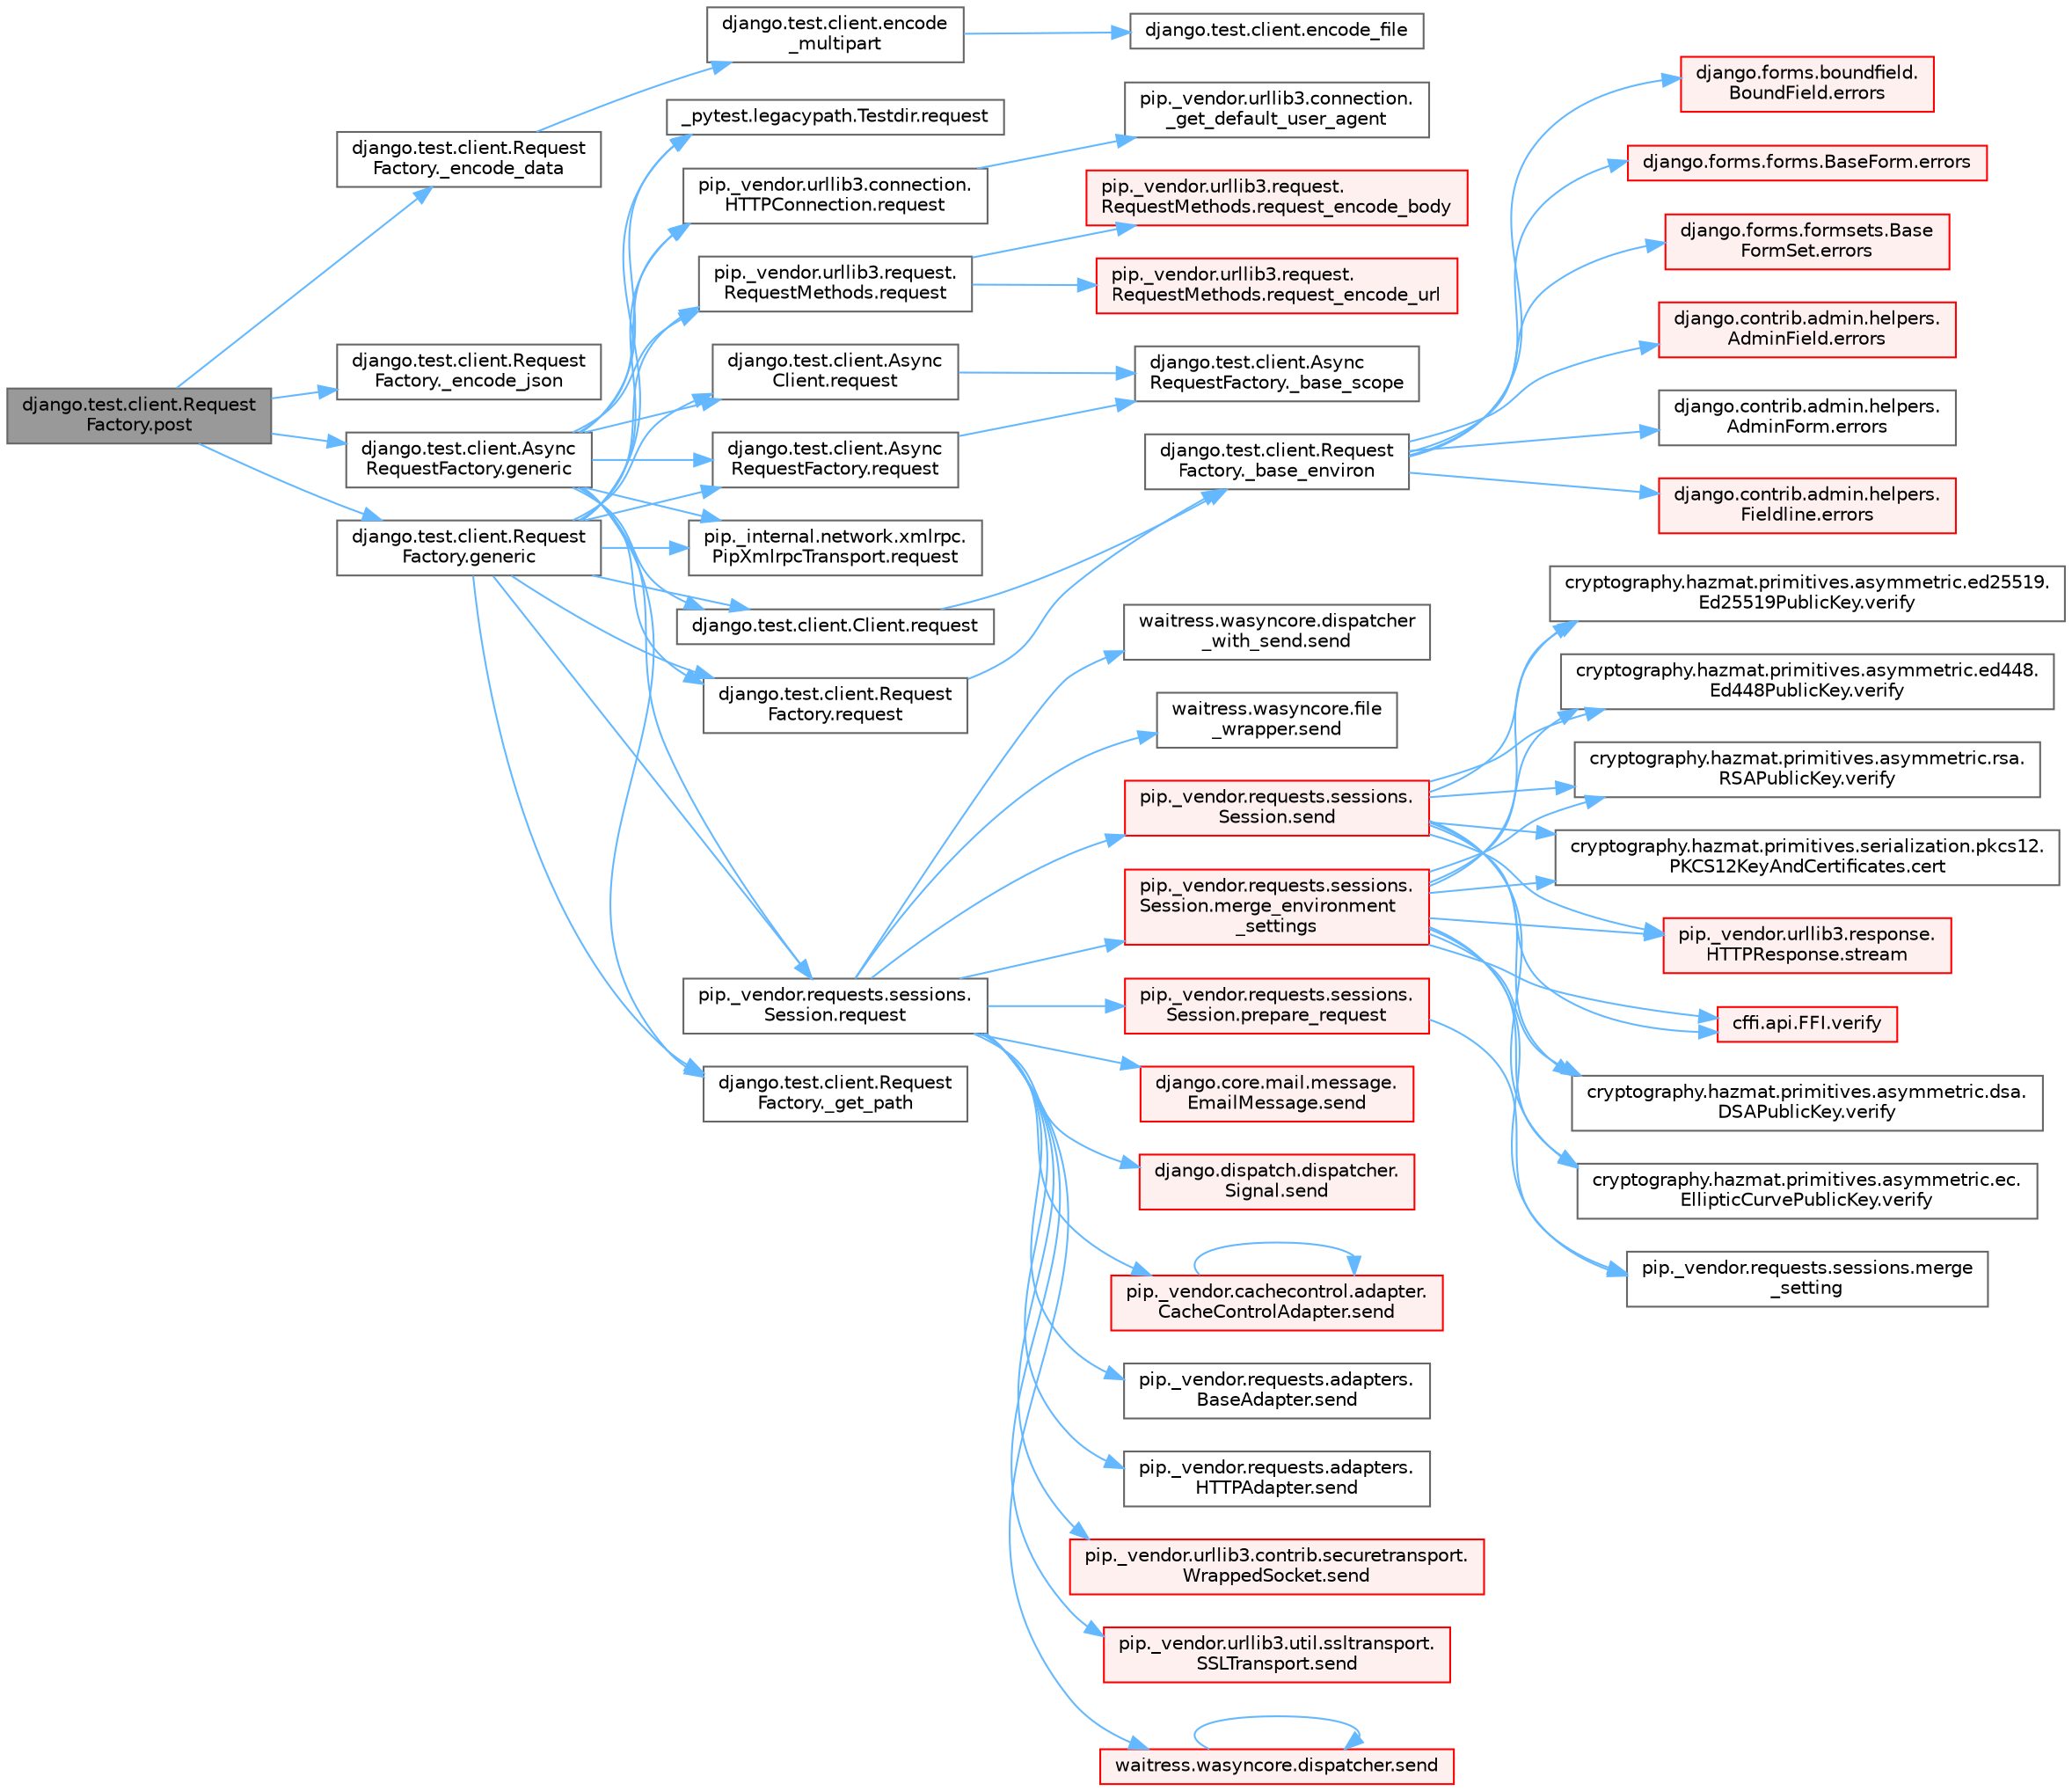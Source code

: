 digraph "django.test.client.RequestFactory.post"
{
 // LATEX_PDF_SIZE
  bgcolor="transparent";
  edge [fontname=Helvetica,fontsize=10,labelfontname=Helvetica,labelfontsize=10];
  node [fontname=Helvetica,fontsize=10,shape=box,height=0.2,width=0.4];
  rankdir="LR";
  Node1 [id="Node000001",label="django.test.client.Request\lFactory.post",height=0.2,width=0.4,color="gray40", fillcolor="grey60", style="filled", fontcolor="black",tooltip=" "];
  Node1 -> Node2 [id="edge1_Node000001_Node000002",color="steelblue1",style="solid",tooltip=" "];
  Node2 [id="Node000002",label="django.test.client.Request\lFactory._encode_data",height=0.2,width=0.4,color="grey40", fillcolor="white", style="filled",URL="$classdjango_1_1test_1_1client_1_1_request_factory.html#a33edfcee8130bcc1c0c4a8fca2b0f743",tooltip=" "];
  Node2 -> Node3 [id="edge2_Node000002_Node000003",color="steelblue1",style="solid",tooltip=" "];
  Node3 [id="Node000003",label="django.test.client.encode\l_multipart",height=0.2,width=0.4,color="grey40", fillcolor="white", style="filled",URL="$namespacedjango_1_1test_1_1client.html#a6a5192c82899ffd56b22933f1b4a7490",tooltip=" "];
  Node3 -> Node4 [id="edge3_Node000003_Node000004",color="steelblue1",style="solid",tooltip=" "];
  Node4 [id="Node000004",label="django.test.client.encode_file",height=0.2,width=0.4,color="grey40", fillcolor="white", style="filled",URL="$namespacedjango_1_1test_1_1client.html#ad52a4b4d0c31b4eb2e82748cdaa40d5e",tooltip=" "];
  Node1 -> Node5 [id="edge4_Node000001_Node000005",color="steelblue1",style="solid",tooltip=" "];
  Node5 [id="Node000005",label="django.test.client.Request\lFactory._encode_json",height=0.2,width=0.4,color="grey40", fillcolor="white", style="filled",URL="$classdjango_1_1test_1_1client_1_1_request_factory.html#a9777137714cd886cc1039022bda5db01",tooltip=" "];
  Node1 -> Node6 [id="edge5_Node000001_Node000006",color="steelblue1",style="solid",tooltip=" "];
  Node6 [id="Node000006",label="django.test.client.Async\lRequestFactory.generic",height=0.2,width=0.4,color="grey40", fillcolor="white", style="filled",URL="$classdjango_1_1test_1_1client_1_1_async_request_factory.html#a470d6888694e77c09bd7d8bf6d588233",tooltip=" "];
  Node6 -> Node7 [id="edge6_Node000006_Node000007",color="steelblue1",style="solid",tooltip=" "];
  Node7 [id="Node000007",label="django.test.client.Request\lFactory._get_path",height=0.2,width=0.4,color="grey40", fillcolor="white", style="filled",URL="$classdjango_1_1test_1_1client_1_1_request_factory.html#a302ee1757ca68b1b60b32b3828df772d",tooltip=" "];
  Node6 -> Node8 [id="edge7_Node000006_Node000008",color="steelblue1",style="solid",tooltip=" "];
  Node8 [id="Node000008",label="_pytest.legacypath.Testdir.request",height=0.2,width=0.4,color="grey40", fillcolor="white", style="filled",URL="$class__pytest_1_1legacypath_1_1_testdir.html#a0e10c900efcd764da85254119e4d64c4",tooltip=" "];
  Node6 -> Node9 [id="edge8_Node000006_Node000009",color="steelblue1",style="solid",tooltip=" "];
  Node9 [id="Node000009",label="django.test.client.Async\lClient.request",height=0.2,width=0.4,color="grey40", fillcolor="white", style="filled",URL="$classdjango_1_1test_1_1client_1_1_async_client.html#a891cc2f6b81dcf3583bbbde8d21a713a",tooltip=" "];
  Node9 -> Node10 [id="edge9_Node000009_Node000010",color="steelblue1",style="solid",tooltip=" "];
  Node10 [id="Node000010",label="django.test.client.Async\lRequestFactory._base_scope",height=0.2,width=0.4,color="grey40", fillcolor="white", style="filled",URL="$classdjango_1_1test_1_1client_1_1_async_request_factory.html#a0e43cc21668d0a42c46524d5116d8654",tooltip=" "];
  Node6 -> Node11 [id="edge10_Node000006_Node000011",color="steelblue1",style="solid",tooltip=" "];
  Node11 [id="Node000011",label="django.test.client.Async\lRequestFactory.request",height=0.2,width=0.4,color="grey40", fillcolor="white", style="filled",URL="$classdjango_1_1test_1_1client_1_1_async_request_factory.html#aab026845547a4c2d9203b8710b90f6cd",tooltip=" "];
  Node11 -> Node10 [id="edge11_Node000011_Node000010",color="steelblue1",style="solid",tooltip=" "];
  Node6 -> Node12 [id="edge12_Node000006_Node000012",color="steelblue1",style="solid",tooltip=" "];
  Node12 [id="Node000012",label="django.test.client.Client.request",height=0.2,width=0.4,color="grey40", fillcolor="white", style="filled",URL="$classdjango_1_1test_1_1client_1_1_client.html#a2f51c5251142ab6503937051936e33fa",tooltip=" "];
  Node12 -> Node13 [id="edge13_Node000012_Node000013",color="steelblue1",style="solid",tooltip=" "];
  Node13 [id="Node000013",label="django.test.client.Request\lFactory._base_environ",height=0.2,width=0.4,color="grey40", fillcolor="white", style="filled",URL="$classdjango_1_1test_1_1client_1_1_request_factory.html#ab650654b992f4e9fc9e30bd0442973c1",tooltip=" "];
  Node13 -> Node14 [id="edge14_Node000013_Node000014",color="steelblue1",style="solid",tooltip=" "];
  Node14 [id="Node000014",label="django.contrib.admin.helpers.\lAdminField.errors",height=0.2,width=0.4,color="red", fillcolor="#FFF0F0", style="filled",URL="$classdjango_1_1contrib_1_1admin_1_1helpers_1_1_admin_field.html#a2ed7041739e06b7ebeb076401379c675",tooltip=" "];
  Node13 -> Node1824 [id="edge15_Node000013_Node001824",color="steelblue1",style="solid",tooltip=" "];
  Node1824 [id="Node001824",label="django.contrib.admin.helpers.\lAdminForm.errors",height=0.2,width=0.4,color="grey40", fillcolor="white", style="filled",URL="$classdjango_1_1contrib_1_1admin_1_1helpers_1_1_admin_form.html#a3ccc9540a232de721c24f95c26a2b34a",tooltip=" "];
  Node13 -> Node1825 [id="edge16_Node000013_Node001825",color="steelblue1",style="solid",tooltip=" "];
  Node1825 [id="Node001825",label="django.contrib.admin.helpers.\lFieldline.errors",height=0.2,width=0.4,color="red", fillcolor="#FFF0F0", style="filled",URL="$classdjango_1_1contrib_1_1admin_1_1helpers_1_1_fieldline.html#ac0094313ce4b91212414f914a381499d",tooltip=" "];
  Node13 -> Node1826 [id="edge17_Node000013_Node001826",color="steelblue1",style="solid",tooltip=" "];
  Node1826 [id="Node001826",label="django.forms.boundfield.\lBoundField.errors",height=0.2,width=0.4,color="red", fillcolor="#FFF0F0", style="filled",URL="$classdjango_1_1forms_1_1boundfield_1_1_bound_field.html#a47569da22ccdcdd1bb15a2506a0a5f6e",tooltip=" "];
  Node13 -> Node1827 [id="edge18_Node000013_Node001827",color="steelblue1",style="solid",tooltip=" "];
  Node1827 [id="Node001827",label="django.forms.forms.BaseForm.errors",height=0.2,width=0.4,color="red", fillcolor="#FFF0F0", style="filled",URL="$classdjango_1_1forms_1_1forms_1_1_base_form.html#aca47cb75eb6c321d1c429b33eca94d49",tooltip=" "];
  Node13 -> Node1912 [id="edge19_Node000013_Node001912",color="steelblue1",style="solid",tooltip=" "];
  Node1912 [id="Node001912",label="django.forms.formsets.Base\lFormSet.errors",height=0.2,width=0.4,color="red", fillcolor="#FFF0F0", style="filled",URL="$classdjango_1_1forms_1_1formsets_1_1_base_form_set.html#a9e249e2240c3ae2775249e3d3da42020",tooltip=" "];
  Node6 -> Node475 [id="edge20_Node000006_Node000475",color="steelblue1",style="solid",tooltip=" "];
  Node475 [id="Node000475",label="django.test.client.Request\lFactory.request",height=0.2,width=0.4,color="grey40", fillcolor="white", style="filled",URL="$classdjango_1_1test_1_1client_1_1_request_factory.html#adae411ab0df6839c5364b647e4dc63ad",tooltip=" "];
  Node475 -> Node13 [id="edge21_Node000475_Node000013",color="steelblue1",style="solid",tooltip=" "];
  Node6 -> Node476 [id="edge22_Node000006_Node000476",color="steelblue1",style="solid",tooltip=" "];
  Node476 [id="Node000476",label="pip._internal.network.xmlrpc.\lPipXmlrpcTransport.request",height=0.2,width=0.4,color="grey40", fillcolor="white", style="filled",URL="$classpip_1_1__internal_1_1network_1_1xmlrpc_1_1_pip_xmlrpc_transport.html#a91d1ed180fbf8bcc25f6747a72614c5f",tooltip=" "];
  Node6 -> Node477 [id="edge23_Node000006_Node000477",color="steelblue1",style="solid",tooltip=" "];
  Node477 [id="Node000477",label="pip._vendor.requests.sessions.\lSession.request",height=0.2,width=0.4,color="grey40", fillcolor="white", style="filled",URL="$classpip_1_1__vendor_1_1requests_1_1sessions_1_1_session.html#a3dddfa16e93faa1a1a553936d913482b",tooltip=" "];
  Node477 -> Node478 [id="edge24_Node000477_Node000478",color="steelblue1",style="solid",tooltip=" "];
  Node478 [id="Node000478",label="pip._vendor.requests.sessions.\lSession.merge_environment\l_settings",height=0.2,width=0.4,color="red", fillcolor="#FFF0F0", style="filled",URL="$classpip_1_1__vendor_1_1requests_1_1sessions_1_1_session.html#a1bbc07ae0fd8434a0ae651e3eb482be0",tooltip=" "];
  Node478 -> Node479 [id="edge25_Node000478_Node000479",color="steelblue1",style="solid",tooltip=" "];
  Node479 [id="Node000479",label="cryptography.hazmat.primitives.serialization.pkcs12.\lPKCS12KeyAndCertificates.cert",height=0.2,width=0.4,color="grey40", fillcolor="white", style="filled",URL="$classcryptography_1_1hazmat_1_1primitives_1_1serialization_1_1pkcs12_1_1_p_k_c_s12_key_and_certificates.html#a7a1d98fee8ed8175805ab085c9ecb5e0",tooltip=" "];
  Node478 -> Node480 [id="edge26_Node000478_Node000480",color="steelblue1",style="solid",tooltip=" "];
  Node480 [id="Node000480",label="pip._vendor.requests.sessions.merge\l_setting",height=0.2,width=0.4,color="grey40", fillcolor="white", style="filled",URL="$namespacepip_1_1__vendor_1_1requests_1_1sessions.html#a2ff5e46d93c274334e41f4544e9eda84",tooltip=" "];
  Node478 -> Node208 [id="edge27_Node000478_Node000208",color="steelblue1",style="solid",tooltip=" "];
  Node208 [id="Node000208",label="pip._vendor.urllib3.response.\lHTTPResponse.stream",height=0.2,width=0.4,color="red", fillcolor="#FFF0F0", style="filled",URL="$classpip_1_1__vendor_1_1urllib3_1_1response_1_1_h_t_t_p_response.html#a8d802b25f09dd341838a1d631ffc4f62",tooltip=" "];
  Node478 -> Node481 [id="edge28_Node000478_Node000481",color="steelblue1",style="solid",tooltip=" "];
  Node481 [id="Node000481",label="cffi.api.FFI.verify",height=0.2,width=0.4,color="red", fillcolor="#FFF0F0", style="filled",URL="$classcffi_1_1api_1_1_f_f_i.html#ac05cd4cf779cb85543c4cd5fa8a6d333",tooltip=" "];
  Node478 -> Node483 [id="edge29_Node000478_Node000483",color="steelblue1",style="solid",tooltip=" "];
  Node483 [id="Node000483",label="cryptography.hazmat.primitives.asymmetric.dsa.\lDSAPublicKey.verify",height=0.2,width=0.4,color="grey40", fillcolor="white", style="filled",URL="$classcryptography_1_1hazmat_1_1primitives_1_1asymmetric_1_1dsa_1_1_d_s_a_public_key.html#ad0552a7e074dda3d2486b6e918cfc9d8",tooltip=" "];
  Node478 -> Node484 [id="edge30_Node000478_Node000484",color="steelblue1",style="solid",tooltip=" "];
  Node484 [id="Node000484",label="cryptography.hazmat.primitives.asymmetric.ec.\lEllipticCurvePublicKey.verify",height=0.2,width=0.4,color="grey40", fillcolor="white", style="filled",URL="$classcryptography_1_1hazmat_1_1primitives_1_1asymmetric_1_1ec_1_1_elliptic_curve_public_key.html#a7f75c00034242b7ae917b567db16bf60",tooltip=" "];
  Node478 -> Node485 [id="edge31_Node000478_Node000485",color="steelblue1",style="solid",tooltip=" "];
  Node485 [id="Node000485",label="cryptography.hazmat.primitives.asymmetric.ed25519.\lEd25519PublicKey.verify",height=0.2,width=0.4,color="grey40", fillcolor="white", style="filled",URL="$classcryptography_1_1hazmat_1_1primitives_1_1asymmetric_1_1ed25519_1_1_ed25519_public_key.html#a23d01b9908cadb1f6765bd6792371c80",tooltip=" "];
  Node478 -> Node486 [id="edge32_Node000478_Node000486",color="steelblue1",style="solid",tooltip=" "];
  Node486 [id="Node000486",label="cryptography.hazmat.primitives.asymmetric.ed448.\lEd448PublicKey.verify",height=0.2,width=0.4,color="grey40", fillcolor="white", style="filled",URL="$classcryptography_1_1hazmat_1_1primitives_1_1asymmetric_1_1ed448_1_1_ed448_public_key.html#a34d2a2d64f969ef56c2cb67994bacf86",tooltip=" "];
  Node478 -> Node487 [id="edge33_Node000478_Node000487",color="steelblue1",style="solid",tooltip=" "];
  Node487 [id="Node000487",label="cryptography.hazmat.primitives.asymmetric.rsa.\lRSAPublicKey.verify",height=0.2,width=0.4,color="grey40", fillcolor="white", style="filled",URL="$classcryptography_1_1hazmat_1_1primitives_1_1asymmetric_1_1rsa_1_1_r_s_a_public_key.html#a8c3715fa7e1b4a8bfd89482e40f1fe53",tooltip=" "];
  Node477 -> Node4452 [id="edge34_Node000477_Node004452",color="steelblue1",style="solid",tooltip=" "];
  Node4452 [id="Node004452",label="pip._vendor.requests.sessions.\lSession.prepare_request",height=0.2,width=0.4,color="red", fillcolor="#FFF0F0", style="filled",URL="$classpip_1_1__vendor_1_1requests_1_1sessions_1_1_session.html#a486c476ce9c610313da438d9fbd53f7b",tooltip=" "];
  Node4452 -> Node480 [id="edge35_Node004452_Node000480",color="steelblue1",style="solid",tooltip=" "];
  Node477 -> Node4328 [id="edge36_Node000477_Node004328",color="steelblue1",style="solid",tooltip=" "];
  Node4328 [id="Node004328",label="django.core.mail.message.\lEmailMessage.send",height=0.2,width=0.4,color="red", fillcolor="#FFF0F0", style="filled",URL="$classdjango_1_1core_1_1mail_1_1message_1_1_email_message.html#a18fd6d168e6aa27742a4057b4ab9b439",tooltip=" "];
  Node477 -> Node4332 [id="edge37_Node000477_Node004332",color="steelblue1",style="solid",tooltip=" "];
  Node4332 [id="Node004332",label="django.dispatch.dispatcher.\lSignal.send",height=0.2,width=0.4,color="red", fillcolor="#FFF0F0", style="filled",URL="$classdjango_1_1dispatch_1_1dispatcher_1_1_signal.html#a065269c5c5f8d45e7b902dda3245bdbb",tooltip=" "];
  Node477 -> Node4335 [id="edge38_Node000477_Node004335",color="steelblue1",style="solid",tooltip=" "];
  Node4335 [id="Node004335",label="pip._vendor.cachecontrol.adapter.\lCacheControlAdapter.send",height=0.2,width=0.4,color="red", fillcolor="#FFF0F0", style="filled",URL="$classpip_1_1__vendor_1_1cachecontrol_1_1adapter_1_1_cache_control_adapter.html#a7f846578832fd1a27f921f7466b4d2fa",tooltip=" "];
  Node4335 -> Node4335 [id="edge39_Node004335_Node004335",color="steelblue1",style="solid",tooltip=" "];
  Node477 -> Node4338 [id="edge40_Node000477_Node004338",color="steelblue1",style="solid",tooltip=" "];
  Node4338 [id="Node004338",label="pip._vendor.requests.adapters.\lBaseAdapter.send",height=0.2,width=0.4,color="grey40", fillcolor="white", style="filled",URL="$classpip_1_1__vendor_1_1requests_1_1adapters_1_1_base_adapter.html#a71b96d00d14b1eb64886afb3d5a6e2b0",tooltip=" "];
  Node477 -> Node4339 [id="edge41_Node000477_Node004339",color="steelblue1",style="solid",tooltip=" "];
  Node4339 [id="Node004339",label="pip._vendor.requests.adapters.\lHTTPAdapter.send",height=0.2,width=0.4,color="grey40", fillcolor="white", style="filled",URL="$classpip_1_1__vendor_1_1requests_1_1adapters_1_1_h_t_t_p_adapter.html#aa75dd0f80148babfc8b50bbc9a504e8d",tooltip=" "];
  Node477 -> Node4340 [id="edge42_Node000477_Node004340",color="steelblue1",style="solid",tooltip=" "];
  Node4340 [id="Node004340",label="pip._vendor.requests.sessions.\lSession.send",height=0.2,width=0.4,color="red", fillcolor="#FFF0F0", style="filled",URL="$classpip_1_1__vendor_1_1requests_1_1sessions_1_1_session.html#ac53877008b8d3c6901be36033885124c",tooltip=" "];
  Node4340 -> Node479 [id="edge43_Node004340_Node000479",color="steelblue1",style="solid",tooltip=" "];
  Node4340 -> Node208 [id="edge44_Node004340_Node000208",color="steelblue1",style="solid",tooltip=" "];
  Node4340 -> Node481 [id="edge45_Node004340_Node000481",color="steelblue1",style="solid",tooltip=" "];
  Node4340 -> Node483 [id="edge46_Node004340_Node000483",color="steelblue1",style="solid",tooltip=" "];
  Node4340 -> Node484 [id="edge47_Node004340_Node000484",color="steelblue1",style="solid",tooltip=" "];
  Node4340 -> Node485 [id="edge48_Node004340_Node000485",color="steelblue1",style="solid",tooltip=" "];
  Node4340 -> Node486 [id="edge49_Node004340_Node000486",color="steelblue1",style="solid",tooltip=" "];
  Node4340 -> Node487 [id="edge50_Node004340_Node000487",color="steelblue1",style="solid",tooltip=" "];
  Node477 -> Node4345 [id="edge51_Node000477_Node004345",color="steelblue1",style="solid",tooltip=" "];
  Node4345 [id="Node004345",label="pip._vendor.urllib3.contrib.securetransport.\lWrappedSocket.send",height=0.2,width=0.4,color="red", fillcolor="#FFF0F0", style="filled",URL="$classpip_1_1__vendor_1_1urllib3_1_1contrib_1_1securetransport_1_1_wrapped_socket.html#afefa6637ff2836086372e94b4872b076",tooltip=" "];
  Node477 -> Node4347 [id="edge52_Node000477_Node004347",color="steelblue1",style="solid",tooltip=" "];
  Node4347 [id="Node004347",label="pip._vendor.urllib3.util.ssltransport.\lSSLTransport.send",height=0.2,width=0.4,color="red", fillcolor="#FFF0F0", style="filled",URL="$classpip_1_1__vendor_1_1urllib3_1_1util_1_1ssltransport_1_1_s_s_l_transport.html#ae07b4d8069dbc1dab07b52db5acdb71a",tooltip=" "];
  Node477 -> Node4348 [id="edge53_Node000477_Node004348",color="steelblue1",style="solid",tooltip=" "];
  Node4348 [id="Node004348",label="waitress.wasyncore.dispatcher.send",height=0.2,width=0.4,color="red", fillcolor="#FFF0F0", style="filled",URL="$classwaitress_1_1wasyncore_1_1dispatcher.html#aa36a1d97600508f07138eab0658775c9",tooltip=" "];
  Node4348 -> Node4348 [id="edge54_Node004348_Node004348",color="steelblue1",style="solid",tooltip=" "];
  Node477 -> Node4349 [id="edge55_Node000477_Node004349",color="steelblue1",style="solid",tooltip=" "];
  Node4349 [id="Node004349",label="waitress.wasyncore.dispatcher\l_with_send.send",height=0.2,width=0.4,color="grey40", fillcolor="white", style="filled",URL="$classwaitress_1_1wasyncore_1_1dispatcher__with__send.html#a47052361f8df52adae77154c5ac2e95d",tooltip=" "];
  Node477 -> Node4350 [id="edge56_Node000477_Node004350",color="steelblue1",style="solid",tooltip=" "];
  Node4350 [id="Node004350",label="waitress.wasyncore.file\l_wrapper.send",height=0.2,width=0.4,color="grey40", fillcolor="white", style="filled",URL="$classwaitress_1_1wasyncore_1_1file__wrapper.html#a3db1f84334179b63edb654a8da19820c",tooltip=" "];
  Node6 -> Node993 [id="edge57_Node000006_Node000993",color="steelblue1",style="solid",tooltip=" "];
  Node993 [id="Node000993",label="pip._vendor.urllib3.connection.\lHTTPConnection.request",height=0.2,width=0.4,color="grey40", fillcolor="white", style="filled",URL="$classpip_1_1__vendor_1_1urllib3_1_1connection_1_1_h_t_t_p_connection.html#a67e552c4d242e4169bdf7319269a417f",tooltip=" "];
  Node993 -> Node994 [id="edge58_Node000993_Node000994",color="steelblue1",style="solid",tooltip=" "];
  Node994 [id="Node000994",label="pip._vendor.urllib3.connection.\l_get_default_user_agent",height=0.2,width=0.4,color="grey40", fillcolor="white", style="filled",URL="$namespacepip_1_1__vendor_1_1urllib3_1_1connection.html#a470b189321329d9264e7756710ba9ae2",tooltip=" "];
  Node6 -> Node995 [id="edge59_Node000006_Node000995",color="steelblue1",style="solid",tooltip=" "];
  Node995 [id="Node000995",label="pip._vendor.urllib3.request.\lRequestMethods.request",height=0.2,width=0.4,color="grey40", fillcolor="white", style="filled",URL="$classpip_1_1__vendor_1_1urllib3_1_1request_1_1_request_methods.html#a73541f2f0edc7df7413b043e33c69e7f",tooltip=" "];
  Node995 -> Node996 [id="edge60_Node000995_Node000996",color="steelblue1",style="solid",tooltip=" "];
  Node996 [id="Node000996",label="pip._vendor.urllib3.request.\lRequestMethods.request_encode_body",height=0.2,width=0.4,color="red", fillcolor="#FFF0F0", style="filled",URL="$classpip_1_1__vendor_1_1urllib3_1_1request_1_1_request_methods.html#a2c8e6a574936ea1059cda06ae71793fc",tooltip=" "];
  Node995 -> Node1035 [id="edge61_Node000995_Node001035",color="steelblue1",style="solid",tooltip=" "];
  Node1035 [id="Node001035",label="pip._vendor.urllib3.request.\lRequestMethods.request_encode_url",height=0.2,width=0.4,color="red", fillcolor="#FFF0F0", style="filled",URL="$classpip_1_1__vendor_1_1urllib3_1_1request_1_1_request_methods.html#a364d38202ff4ab728e7bad368e74a431",tooltip=" "];
  Node1 -> Node1411 [id="edge62_Node000001_Node001411",color="steelblue1",style="solid",tooltip=" "];
  Node1411 [id="Node001411",label="django.test.client.Request\lFactory.generic",height=0.2,width=0.4,color="grey40", fillcolor="white", style="filled",URL="$classdjango_1_1test_1_1client_1_1_request_factory.html#a24740fe264de91d8c4c1205c9172206d",tooltip=" "];
  Node1411 -> Node7 [id="edge63_Node001411_Node000007",color="steelblue1",style="solid",tooltip=" "];
  Node1411 -> Node8 [id="edge64_Node001411_Node000008",color="steelblue1",style="solid",tooltip=" "];
  Node1411 -> Node9 [id="edge65_Node001411_Node000009",color="steelblue1",style="solid",tooltip=" "];
  Node1411 -> Node11 [id="edge66_Node001411_Node000011",color="steelblue1",style="solid",tooltip=" "];
  Node1411 -> Node12 [id="edge67_Node001411_Node000012",color="steelblue1",style="solid",tooltip=" "];
  Node1411 -> Node475 [id="edge68_Node001411_Node000475",color="steelblue1",style="solid",tooltip=" "];
  Node1411 -> Node476 [id="edge69_Node001411_Node000476",color="steelblue1",style="solid",tooltip=" "];
  Node1411 -> Node477 [id="edge70_Node001411_Node000477",color="steelblue1",style="solid",tooltip=" "];
  Node1411 -> Node993 [id="edge71_Node001411_Node000993",color="steelblue1",style="solid",tooltip=" "];
  Node1411 -> Node995 [id="edge72_Node001411_Node000995",color="steelblue1",style="solid",tooltip=" "];
}
